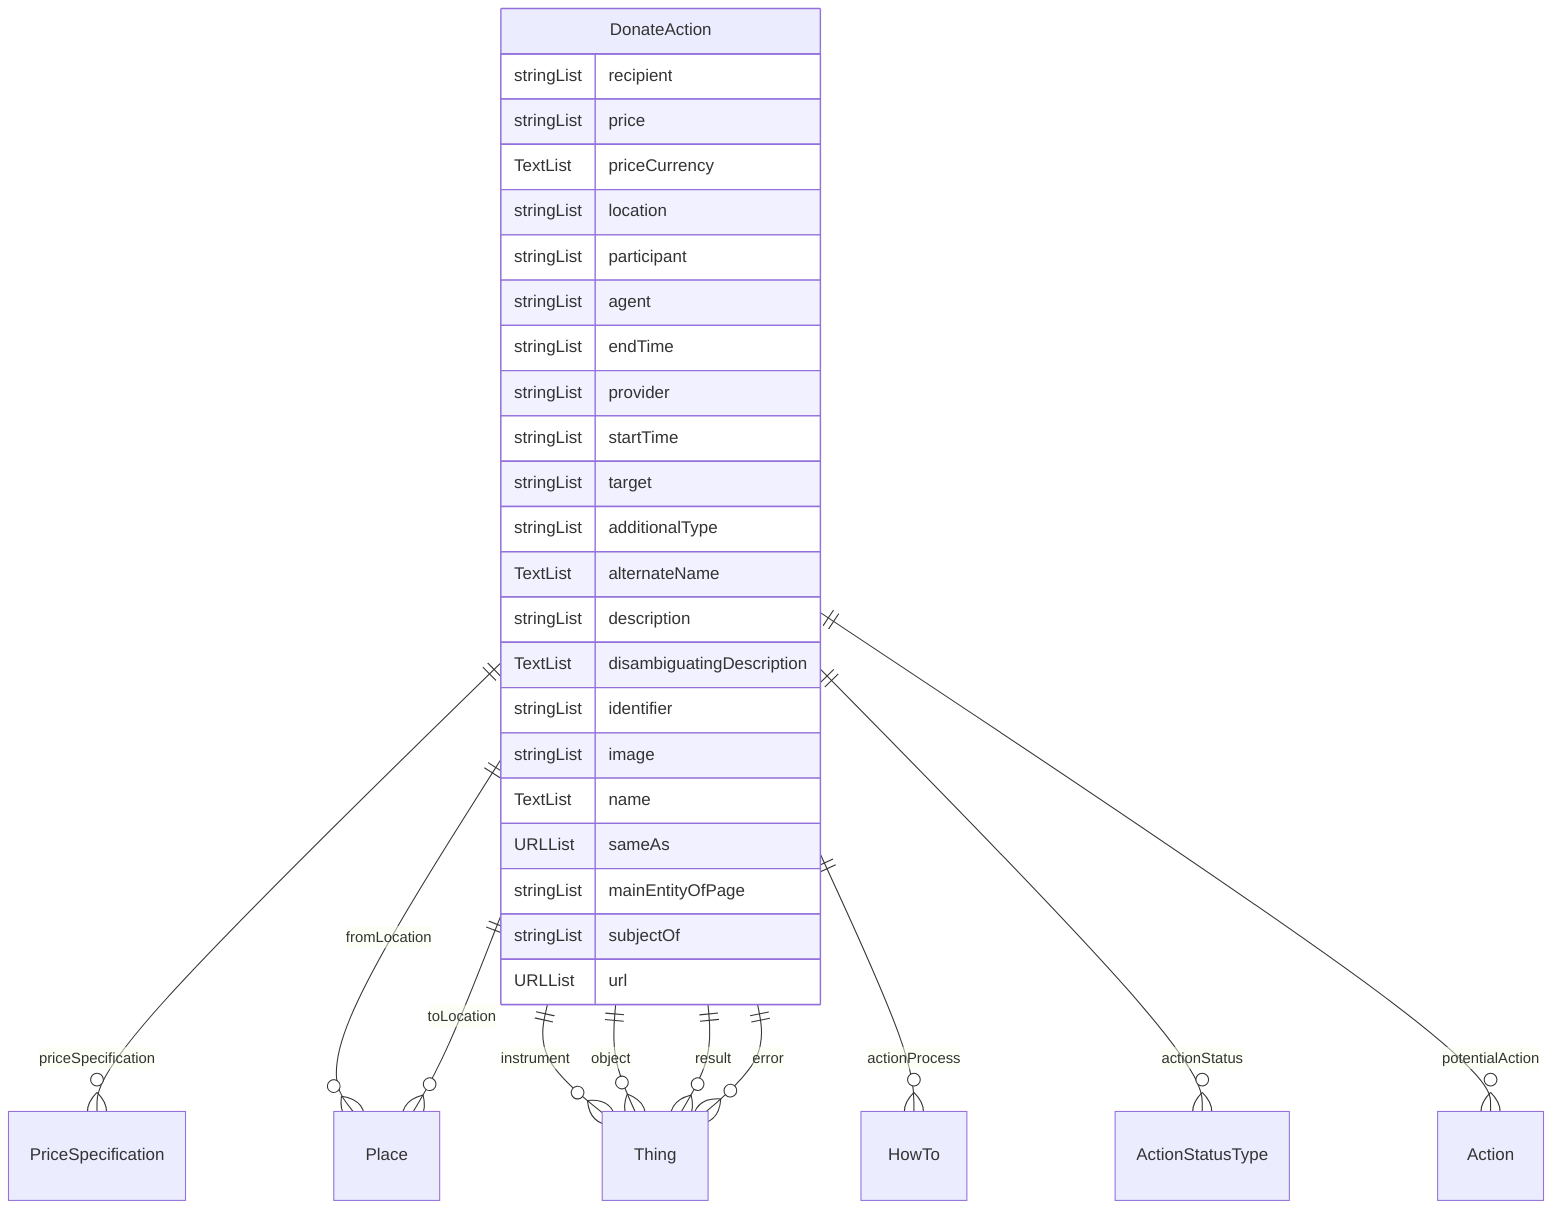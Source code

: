 erDiagram
DonateAction {
    stringList recipient  
    stringList price  
    TextList priceCurrency  
    stringList location  
    stringList participant  
    stringList agent  
    stringList endTime  
    stringList provider  
    stringList startTime  
    stringList target  
    stringList additionalType  
    TextList alternateName  
    stringList description  
    TextList disambiguatingDescription  
    stringList identifier  
    stringList image  
    TextList name  
    URLList sameAs  
    stringList mainEntityOfPage  
    stringList subjectOf  
    URLList url  
}

DonateAction ||--}o PriceSpecification : "priceSpecification"
DonateAction ||--}o Place : "fromLocation"
DonateAction ||--}o Place : "toLocation"
DonateAction ||--}o Thing : "instrument"
DonateAction ||--}o Thing : "object"
DonateAction ||--}o Thing : "result"
DonateAction ||--}o HowTo : "actionProcess"
DonateAction ||--}o ActionStatusType : "actionStatus"
DonateAction ||--}o Thing : "error"
DonateAction ||--}o Action : "potentialAction"